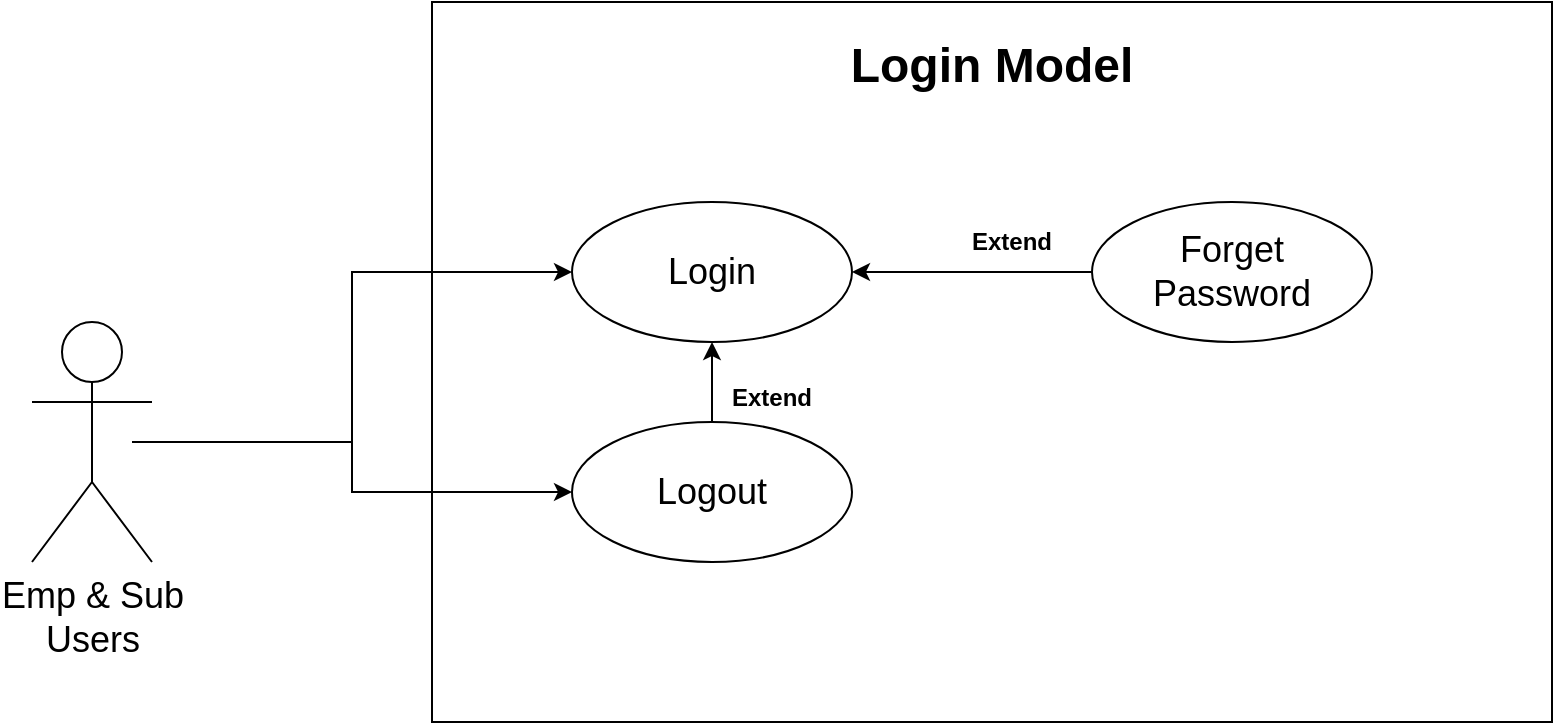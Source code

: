 <mxfile version="13.9.9" type="device"><diagram id="V2DApKAUDxTbuELQYHqX" name="Page-1"><mxGraphModel dx="3611" dy="1669" grid="1" gridSize="10" guides="1" tooltips="1" connect="1" arrows="1" fold="1" page="1" pageScale="1" pageWidth="1000" pageHeight="800" math="0" shadow="0"><root><mxCell id="0"/><mxCell id="1" parent="0"/><mxCell id="3lt5eQUZ8s4DofjhvOkj-1" value="&lt;p style=&quot;margin: 0px ; margin-top: 4px ; text-align: center&quot;&gt;&lt;br&gt;&lt;b&gt;&lt;font style=&quot;font-size: 24px&quot;&gt;Login Model&lt;/font&gt;&lt;/b&gt;&lt;/p&gt;" style="verticalAlign=top;align=left;overflow=fill;fontSize=12;fontFamily=Helvetica;html=1;" vertex="1" parent="1"><mxGeometry x="320" y="160" width="560" height="360" as="geometry"/></mxCell><mxCell id="3lt5eQUZ8s4DofjhvOkj-2" style="edgeStyle=orthogonalEdgeStyle;rounded=0;orthogonalLoop=1;jettySize=auto;html=1;entryX=0;entryY=0.5;entryDx=0;entryDy=0;" edge="1" parent="1" source="3lt5eQUZ8s4DofjhvOkj-4" target="3lt5eQUZ8s4DofjhvOkj-8"><mxGeometry relative="1" as="geometry"><Array as="points"><mxPoint x="280" y="380"/><mxPoint x="280" y="295"/></Array></mxGeometry></mxCell><mxCell id="3lt5eQUZ8s4DofjhvOkj-3" style="edgeStyle=orthogonalEdgeStyle;rounded=0;orthogonalLoop=1;jettySize=auto;html=1;" edge="1" parent="1" target="3lt5eQUZ8s4DofjhvOkj-6"><mxGeometry relative="1" as="geometry"><mxPoint x="170" y="380" as="sourcePoint"/><Array as="points"><mxPoint x="280" y="380"/><mxPoint x="280" y="405"/></Array></mxGeometry></mxCell><mxCell id="3lt5eQUZ8s4DofjhvOkj-4" value="&lt;span style=&quot;font-size: 18px&quot;&gt;Emp &amp;amp; Sub&lt;br&gt;Users&lt;br&gt;&lt;/span&gt;" style="shape=umlActor;verticalLabelPosition=bottom;verticalAlign=top;html=1;outlineConnect=0;" vertex="1" parent="1"><mxGeometry x="120" y="320" width="60" height="120" as="geometry"/></mxCell><mxCell id="3lt5eQUZ8s4DofjhvOkj-5" style="edgeStyle=orthogonalEdgeStyle;rounded=0;orthogonalLoop=1;jettySize=auto;html=1;" edge="1" parent="1" source="3lt5eQUZ8s4DofjhvOkj-6" target="3lt5eQUZ8s4DofjhvOkj-8"><mxGeometry relative="1" as="geometry"><Array as="points"><mxPoint x="460" y="360"/><mxPoint x="460" y="360"/></Array></mxGeometry></mxCell><mxCell id="3lt5eQUZ8s4DofjhvOkj-6" value="&lt;font style=&quot;font-size: 18px&quot;&gt;Logout&lt;/font&gt;" style="ellipse;whiteSpace=wrap;html=1;" vertex="1" parent="1"><mxGeometry x="390" y="370" width="140" height="70" as="geometry"/></mxCell><mxCell id="3lt5eQUZ8s4DofjhvOkj-7" style="edgeStyle=orthogonalEdgeStyle;rounded=0;orthogonalLoop=1;jettySize=auto;html=1;" edge="1" parent="1" source="3lt5eQUZ8s4DofjhvOkj-10" target="3lt5eQUZ8s4DofjhvOkj-8"><mxGeometry relative="1" as="geometry"/></mxCell><mxCell id="3lt5eQUZ8s4DofjhvOkj-8" value="&lt;font style=&quot;font-size: 18px&quot;&gt;Login&lt;/font&gt;" style="ellipse;whiteSpace=wrap;html=1;" vertex="1" parent="1"><mxGeometry x="390" y="260" width="140" height="70" as="geometry"/></mxCell><mxCell id="3lt5eQUZ8s4DofjhvOkj-9" value="Extend" style="text;align=center;fontStyle=1;verticalAlign=middle;spacingLeft=3;spacingRight=3;strokeColor=none;rotatable=0;points=[[0,0.5],[1,0.5]];portConstraint=eastwest;" vertex="1" parent="1"><mxGeometry x="450" y="344" width="80" height="26" as="geometry"/></mxCell><mxCell id="3lt5eQUZ8s4DofjhvOkj-10" value="&lt;span style=&quot;font-size: 18px&quot;&gt;Forget &lt;br&gt;Password&lt;/span&gt;" style="ellipse;whiteSpace=wrap;html=1;" vertex="1" parent="1"><mxGeometry x="650" y="260" width="140" height="70" as="geometry"/></mxCell><mxCell id="3lt5eQUZ8s4DofjhvOkj-11" value="Extend" style="text;align=center;fontStyle=1;verticalAlign=middle;spacingLeft=3;spacingRight=3;strokeColor=none;rotatable=0;points=[[0,0.5],[1,0.5]];portConstraint=eastwest;" vertex="1" parent="1"><mxGeometry x="570" y="266" width="80" height="26" as="geometry"/></mxCell></root></mxGraphModel></diagram></mxfile>